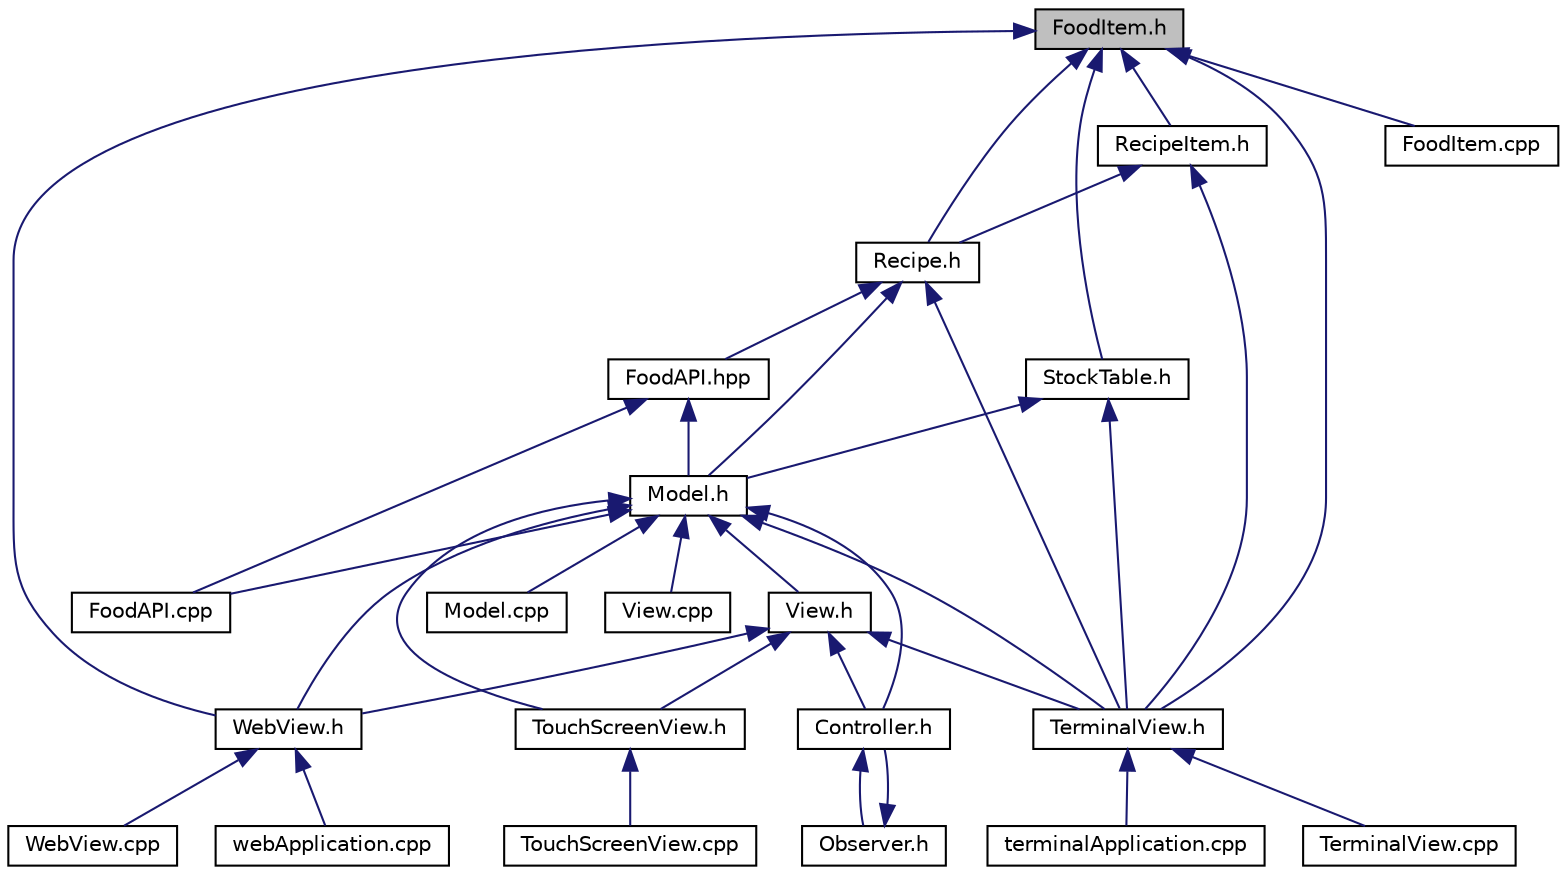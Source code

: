 digraph "FoodItem.h"
{
 // LATEX_PDF_SIZE
  edge [fontname="Helvetica",fontsize="10",labelfontname="Helvetica",labelfontsize="10"];
  node [fontname="Helvetica",fontsize="10",shape=record];
  Node1 [label="FoodItem.h",height=0.2,width=0.4,color="black", fillcolor="grey75", style="filled", fontcolor="black",tooltip="FoodItem header file. Contains the defininitions for the FoodItem Class. Used to represent records in..."];
  Node1 -> Node2 [dir="back",color="midnightblue",fontsize="10",style="solid",fontname="Helvetica"];
  Node2 [label="Recipe.h",height=0.2,width=0.4,color="black", fillcolor="white", style="filled",URL="$Recipe_8h_source.html",tooltip=" "];
  Node2 -> Node3 [dir="back",color="midnightblue",fontsize="10",style="solid",fontname="Helvetica"];
  Node3 [label="Model.h",height=0.2,width=0.4,color="black", fillcolor="white", style="filled",URL="$Model_8h.html",tooltip="Model header file. Contains the defininitions for the Model Class. The model is used as a middleman b..."];
  Node3 -> Node4 [dir="back",color="midnightblue",fontsize="10",style="solid",fontname="Helvetica"];
  Node4 [label="Controller.h",height=0.2,width=0.4,color="black", fillcolor="white", style="filled",URL="$Controller_8h_source.html",tooltip=" "];
  Node4 -> Node5 [dir="back",color="midnightblue",fontsize="10",style="solid",fontname="Helvetica"];
  Node5 [label="Observer.h",height=0.2,width=0.4,color="black", fillcolor="white", style="filled",URL="$Observer_8h_source.html",tooltip=" "];
  Node5 -> Node4 [dir="back",color="midnightblue",fontsize="10",style="solid",fontname="Helvetica"];
  Node3 -> Node6 [dir="back",color="midnightblue",fontsize="10",style="solid",fontname="Helvetica"];
  Node6 [label="View.h",height=0.2,width=0.4,color="black", fillcolor="white", style="filled",URL="$View_8h.html",tooltip="View is an abstract class meant to be inherited by derived view classes."];
  Node6 -> Node4 [dir="back",color="midnightblue",fontsize="10",style="solid",fontname="Helvetica"];
  Node6 -> Node7 [dir="back",color="midnightblue",fontsize="10",style="solid",fontname="Helvetica"];
  Node7 [label="TerminalView.h",height=0.2,width=0.4,color="black", fillcolor="white", style="filled",URL="$TerminalView_8h.html",tooltip="TerminalView header file. This file contains the definitions for the terminal view class...."];
  Node7 -> Node8 [dir="back",color="midnightblue",fontsize="10",style="solid",fontname="Helvetica"];
  Node8 [label="terminalApplication.cpp",height=0.2,width=0.4,color="black", fillcolor="white", style="filled",URL="$terminalApplication_8cpp.html",tooltip="terminalApplication program. This program will be the launcher for the terminal app...."];
  Node7 -> Node9 [dir="back",color="midnightblue",fontsize="10",style="solid",fontname="Helvetica"];
  Node9 [label="TerminalView.cpp",height=0.2,width=0.4,color="black", fillcolor="white", style="filled",URL="$TerminalView_8cpp.html",tooltip="TerminalView program. This cpp file contains the implemntation of the terminalView class It will make..."];
  Node6 -> Node10 [dir="back",color="midnightblue",fontsize="10",style="solid",fontname="Helvetica"];
  Node10 [label="TouchScreenView.h",height=0.2,width=0.4,color="black", fillcolor="white", style="filled",URL="$TouchScreenView_8h.html",tooltip="TouchScreenView class builds a GUI for users to interact with the Freshcipes recipe and stock managem..."];
  Node10 -> Node11 [dir="back",color="midnightblue",fontsize="10",style="solid",fontname="Helvetica"];
  Node11 [label="TouchScreenView.cpp",height=0.2,width=0.4,color="black", fillcolor="white", style="filled",URL="$TouchScreenView_8cpp.html",tooltip="TouchScreenView class builds a GUI for users to interact with the Freshcipes recipe and stock managem..."];
  Node6 -> Node12 [dir="back",color="midnightblue",fontsize="10",style="solid",fontname="Helvetica"];
  Node12 [label="WebView.h",height=0.2,width=0.4,color="black", fillcolor="white", style="filled",URL="$WebView_8h.html",tooltip="WebView header file - this class builds a GUI for users to interact with the Freshcipes recipe and st..."];
  Node12 -> Node13 [dir="back",color="midnightblue",fontsize="10",style="solid",fontname="Helvetica"];
  Node13 [label="webApplication.cpp",height=0.2,width=0.4,color="black", fillcolor="white", style="filled",URL="$webApplication_8cpp.html",tooltip="webApplication runs an application that launches the Wt webserver and Wt web application and links it..."];
  Node12 -> Node14 [dir="back",color="midnightblue",fontsize="10",style="solid",fontname="Helvetica"];
  Node14 [label="WebView.cpp",height=0.2,width=0.4,color="black", fillcolor="white", style="filled",URL="$WebView_8cpp.html",tooltip="WebView class builds a GUI for users to interact with the Freshcipes recipe and stock management appl..."];
  Node3 -> Node15 [dir="back",color="midnightblue",fontsize="10",style="solid",fontname="Helvetica"];
  Node15 [label="FoodAPI.cpp",height=0.2,width=0.4,color="black", fillcolor="white", style="filled",URL="$FoodAPI_8cpp.html",tooltip="FoodAPI program file. Contains the implementation for FoodAPI class. Used to communicate with Spoonac..."];
  Node3 -> Node16 [dir="back",color="midnightblue",fontsize="10",style="solid",fontname="Helvetica"];
  Node16 [label="Model.cpp",height=0.2,width=0.4,color="black", fillcolor="white", style="filled",URL="$Model_8cpp.html",tooltip="Model program file. Contains the implementations for the Model Class. The model is used as a middlema..."];
  Node3 -> Node7 [dir="back",color="midnightblue",fontsize="10",style="solid",fontname="Helvetica"];
  Node3 -> Node10 [dir="back",color="midnightblue",fontsize="10",style="solid",fontname="Helvetica"];
  Node3 -> Node17 [dir="back",color="midnightblue",fontsize="10",style="solid",fontname="Helvetica"];
  Node17 [label="View.cpp",height=0.2,width=0.4,color="black", fillcolor="white", style="filled",URL="$View_8cpp.html",tooltip="View is an abstract class meant to be inherited by derived view classes."];
  Node3 -> Node12 [dir="back",color="midnightblue",fontsize="10",style="solid",fontname="Helvetica"];
  Node2 -> Node18 [dir="back",color="midnightblue",fontsize="10",style="solid",fontname="Helvetica"];
  Node18 [label="FoodAPI.hpp",height=0.2,width=0.4,color="black", fillcolor="white", style="filled",URL="$FoodAPI_8hpp_source.html",tooltip=" "];
  Node18 -> Node3 [dir="back",color="midnightblue",fontsize="10",style="solid",fontname="Helvetica"];
  Node18 -> Node15 [dir="back",color="midnightblue",fontsize="10",style="solid",fontname="Helvetica"];
  Node2 -> Node7 [dir="back",color="midnightblue",fontsize="10",style="solid",fontname="Helvetica"];
  Node1 -> Node19 [dir="back",color="midnightblue",fontsize="10",style="solid",fontname="Helvetica"];
  Node19 [label="RecipeItem.h",height=0.2,width=0.4,color="black", fillcolor="white", style="filled",URL="$RecipeItem_8h_source.html",tooltip=" "];
  Node19 -> Node2 [dir="back",color="midnightblue",fontsize="10",style="solid",fontname="Helvetica"];
  Node19 -> Node7 [dir="back",color="midnightblue",fontsize="10",style="solid",fontname="Helvetica"];
  Node1 -> Node20 [dir="back",color="midnightblue",fontsize="10",style="solid",fontname="Helvetica"];
  Node20 [label="StockTable.h",height=0.2,width=0.4,color="black", fillcolor="white", style="filled",URL="$StockTable_8h.html",tooltip="StockTable program. This file contains the implementations for the functions StockTable class...."];
  Node20 -> Node3 [dir="back",color="midnightblue",fontsize="10",style="solid",fontname="Helvetica"];
  Node20 -> Node7 [dir="back",color="midnightblue",fontsize="10",style="solid",fontname="Helvetica"];
  Node1 -> Node21 [dir="back",color="midnightblue",fontsize="10",style="solid",fontname="Helvetica"];
  Node21 [label="FoodItem.cpp",height=0.2,width=0.4,color="black", fillcolor="white", style="filled",URL="$FoodItem_8cpp.html",tooltip="FoodItem program file. Contains the implementation for the FoodItem Class. Used to represent records ..."];
  Node1 -> Node7 [dir="back",color="midnightblue",fontsize="10",style="solid",fontname="Helvetica"];
  Node1 -> Node12 [dir="back",color="midnightblue",fontsize="10",style="solid",fontname="Helvetica"];
}

